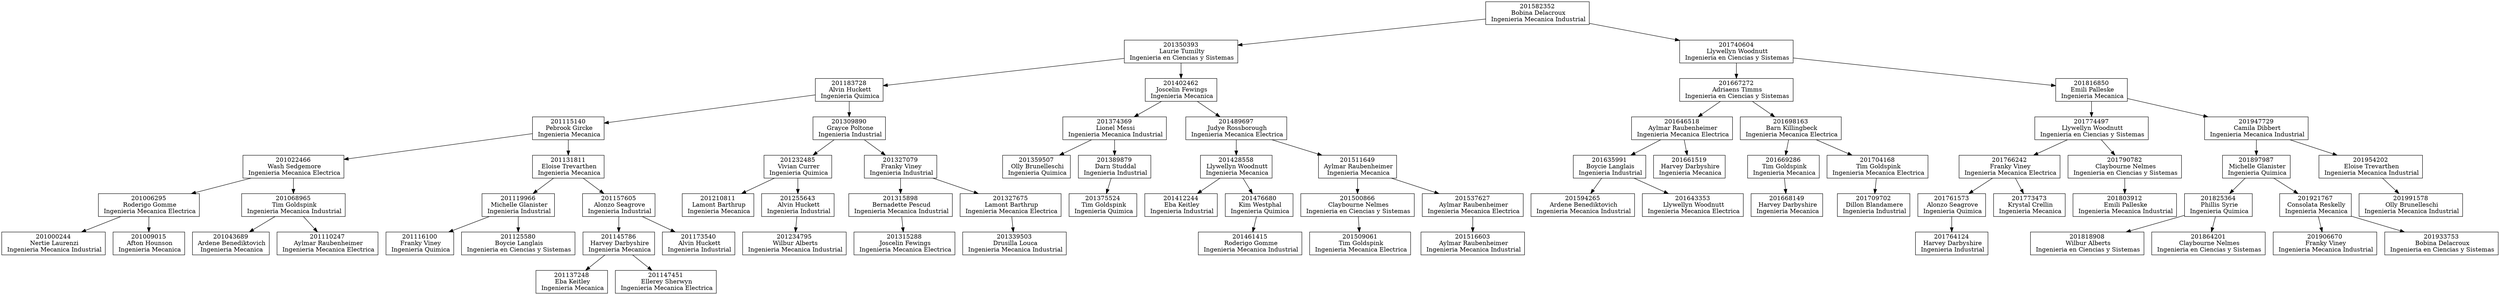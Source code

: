 digraph arbol {
node [shape = box];
n201582352[label= "201582352\n Bobina Delacroux\n Ingenieria Mecanica Industrial"];
n201350393[label= "201350393\n Laurie Tumilty\n Ingenieria en Ciencias y Sistemas"];
n201183728[label= "201183728\n Alvin Huckett\n Ingenieria Quimica"];
n201115140[label= "201115140\n Pebrook Gircke\n Ingenieria Mecanica"];
n201022466[label= "201022466\n Wash Sedgemore\n Ingenieria Mecanica Electrica"];
n201006295[label= "201006295\n Roderigo Gomme\n Ingenieria Mecanica Electrica"];
n201000244[label= "201000244\n Nertie Laurenzi\n Ingenieria Mecanica Industrial"];
n201009015[label= "201009015\n Afton Hounson\n Ingenieria Mecanica"];
n201068965[label= "201068965\n Tim Goldspink\n Ingenieria Mecanica Industrial"];
n201043689[label= "201043689\n Ardene Benediktovich\n Ingenieria Mecanica"];
n201110247[label= "201110247\n Aylmar Raubenheimer\n Ingenieria Mecanica Electrica"];
n201131811[label= "201131811\n Eloise Trevarthen\n Ingenieria Mecanica"];
n201119966[label= "201119966\n Michelle Glanister\n Ingenieria Industrial"];
n201116100[label= "201116100\n Franky Viney\n Ingenieria Quimica"];
n201125580[label= "201125580\n Boycie Langlais\n Ingenieria en Ciencias y Sistemas"];
n201157605[label= "201157605\n Alonzo Seagrove\n Ingenieria Industrial"];
n201145786[label= "201145786\n Harvey Darbyshire\n Ingenieria Mecanica"];
n201137248[label= "201137248\n Eba Keitley\n Ingenieria Mecanica"];
n201147451[label= "201147451\n Ellerey Sherwyn\n Ingenieria Mecanica Electrica"];
n201173540[label= "201173540\n Alvin Huckett\n Ingenieria Industrial"];
n201309890[label= "201309890\n Grayce Poltone\n Ingenieria Industrial"];
n201232485[label= "201232485\n Vivian Currer\n Ingenieria Quimica"];
n201210811[label= "201210811\n Lamont Barthrup\n Ingenieria Mecanica"];
n201255643[label= "201255643\n Alvin Huckett\n Ingenieria Industrial"];
n201234795[label= "201234795\n Wilbur Alberts\n Ingenieria Mecanica Industrial"];
n201327079[label= "201327079\n Franky Viney\n Ingenieria Industrial"];
n201315898[label= "201315898\n Bernadette Pescud\n Ingenieria Mecanica Industrial"];
n201315288[label= "201315288\n Joscelin Fewings\n Ingenieria Mecanica Electrica"];
n201327675[label= "201327675\n Lamont Barthrup\n Ingenieria Mecanica Electrica"];
n201339503[label= "201339503\n Drusilla Louca\n Ingenieria Mecanica Industrial"];
n201402462[label= "201402462\n Joscelin Fewings\n Ingenieria Mecanica"];
n201374369[label= "201374369\n Lionel Messi\n Ingenieria Mecanica Industrial"];
n201359507[label= "201359507\n Olly Brunelleschi\n Ingenieria Quimica"];
n201389879[label= "201389879\n Darn Studdal\n Ingenieria Industrial"];
n201375524[label= "201375524\n Tim Goldspink\n Ingenieria Quimica"];
n201489697[label= "201489697\n Judye Rossborough\n Ingenieria Mecanica Electrica"];
n201428558[label= "201428558\n Llywellyn Woodnutt\n Ingenieria Mecanica"];
n201412244[label= "201412244\n Eba Keitley\n Ingenieria Industrial"];
n201476680[label= "201476680\n Kim Westphal\n Ingenieria Quimica"];
n201461415[label= "201461415\n Roderigo Gomme\n Ingenieria Mecanica Industrial"];
n201511649[label= "201511649\n Aylmar Raubenheimer\n Ingenieria Mecanica"];
n201500866[label= "201500866\n Claybourne Nelmes\n Ingenieria en Ciencias y Sistemas"];
n201509061[label= "201509061\n Tim Goldspink\n Ingenieria Mecanica Electrica"];
n201537627[label= "201537627\n Aylmar Raubenheimer\n Ingenieria Mecanica Electrica"];
n201516603[label= "201516603\n Aylmar Raubenheimer\n Ingenieria Mecanica Industrial"];
n201740604[label= "201740604\n Llywellyn Woodnutt\n Ingenieria en Ciencias y Sistemas"];
n201667272[label= "201667272\n Adriaens Timms\n Ingenieria en Ciencias y Sistemas"];
n201646518[label= "201646518\n Aylmar Raubenheimer\n Ingenieria Mecanica Electrica"];
n201635991[label= "201635991\n Boycie Langlais\n Ingenieria Industrial"];
n201594265[label= "201594265\n Ardene Benediktovich\n Ingenieria Mecanica Industrial"];
n201643353[label= "201643353\n Llywellyn Woodnutt\n Ingenieria Mecanica Electrica"];
n201661519[label= "201661519\n Harvey Darbyshire\n Ingenieria Mecanica"];
n201698163[label= "201698163\n Barn Killingbeck\n Ingenieria Mecanica Electrica"];
n201669286[label= "201669286\n Tim Goldspink\n Ingenieria Mecanica"];
n201668149[label= "201668149\n Harvey Darbyshire\n Ingenieria Mecanica"];
n201704168[label= "201704168\n Tim Goldspink\n Ingenieria Mecanica Electrica"];
n201709702[label= "201709702\n Dillon Blandamere\n Ingenieria Industrial"];
n201816850[label= "201816850\n Emili Palleske\n Ingenieria Mecanica"];
n201774497[label= "201774497\n Llywellyn Woodnutt\n Ingenieria en Ciencias y Sistemas"];
n201766242[label= "201766242\n Franky Viney\n Ingenieria Mecanica Electrica"];
n201761573[label= "201761573\n Alonzo Seagrove\n Ingenieria Quimica"];
n201764124[label= "201764124\n Harvey Darbyshire\n Ingenieria Industrial"];
n201773473[label= "201773473\n Krystal Crellin\n Ingenieria Mecanica"];
n201790782[label= "201790782\n Claybourne Nelmes\n Ingenieria en Ciencias y Sistemas"];
n201803912[label= "201803912\n Emili Palleske\n Ingenieria Mecanica Industrial"];
n201947729[label= "201947729\n Camila Dibbert\n Ingenieria Mecanica Industrial"];
n201897987[label= "201897987\n Michelle Glanister\n Ingenieria Quimica"];
n201825364[label= "201825364\n Phillis Syrie\n Ingenieria Quimica"];
n201818908[label= "201818908\n Wilbur Alberts\n Ingenieria en Ciencias y Sistemas"];
n201864201[label= "201864201\n Claybourne Nelmes\n Ingenieria en Ciencias y Sistemas"];
n201921767[label= "201921767\n Consolata Reskelly\n Ingenieria Mecanica"];
n201906670[label= "201906670\n Franky Viney\n Ingenieria Mecanica Industrial"];
n201933753[label= "201933753\n Bobina Delacroux\n Ingenieria en Ciencias y Sistemas"];
n201954202[label= "201954202\n Eloise Trevarthen\n Ingenieria Mecanica Industrial"];
n201991578[label= "201991578\n Olly Brunelleschi\n Ingenieria Mecanica Industrial"];

n201582352 -> n201350393
n201582352 -> n201740604
n201350393 -> n201183728
n201350393 -> n201402462
n201183728 -> n201115140
n201183728 -> n201309890
n201115140 -> n201022466
n201115140 -> n201131811
n201022466 -> n201006295
n201022466 -> n201068965
n201006295 -> n201000244
n201006295 -> n201009015
n201068965 -> n201043689
n201068965 -> n201110247
n201131811 -> n201119966
n201131811 -> n201157605
n201119966 -> n201116100
n201119966 -> n201125580
n201157605 -> n201145786
n201157605 -> n201173540
n201145786 -> n201137248
n201145786 -> n201147451
n201309890 -> n201232485
n201309890 -> n201327079
n201232485 -> n201210811
n201232485 -> n201255643
n201255643 -> n201234795
n201327079 -> n201315898
n201327079 -> n201327675
n201315898 -> n201315288
n201327675 -> n201339503
n201402462 -> n201374369
n201402462 -> n201489697
n201374369 -> n201359507
n201374369 -> n201389879
n201389879 -> n201375524
n201489697 -> n201428558
n201489697 -> n201511649
n201428558 -> n201412244
n201428558 -> n201476680
n201476680 -> n201461415
n201511649 -> n201500866
n201511649 -> n201537627
n201500866 -> n201509061
n201537627 -> n201516603
n201740604 -> n201667272
n201740604 -> n201816850
n201667272 -> n201646518
n201667272 -> n201698163
n201646518 -> n201635991
n201646518 -> n201661519
n201635991 -> n201594265
n201635991 -> n201643353
n201698163 -> n201669286
n201698163 -> n201704168
n201669286 -> n201668149
n201704168 -> n201709702
n201816850 -> n201774497
n201816850 -> n201947729
n201774497 -> n201766242
n201774497 -> n201790782
n201766242 -> n201761573
n201766242 -> n201773473
n201761573 -> n201764124
n201790782 -> n201803912
n201947729 -> n201897987
n201947729 -> n201954202
n201897987 -> n201825364
n201897987 -> n201921767
n201825364 -> n201818908
n201825364 -> n201864201
n201921767 -> n201906670
n201921767 -> n201933753
n201954202 -> n201991578
}